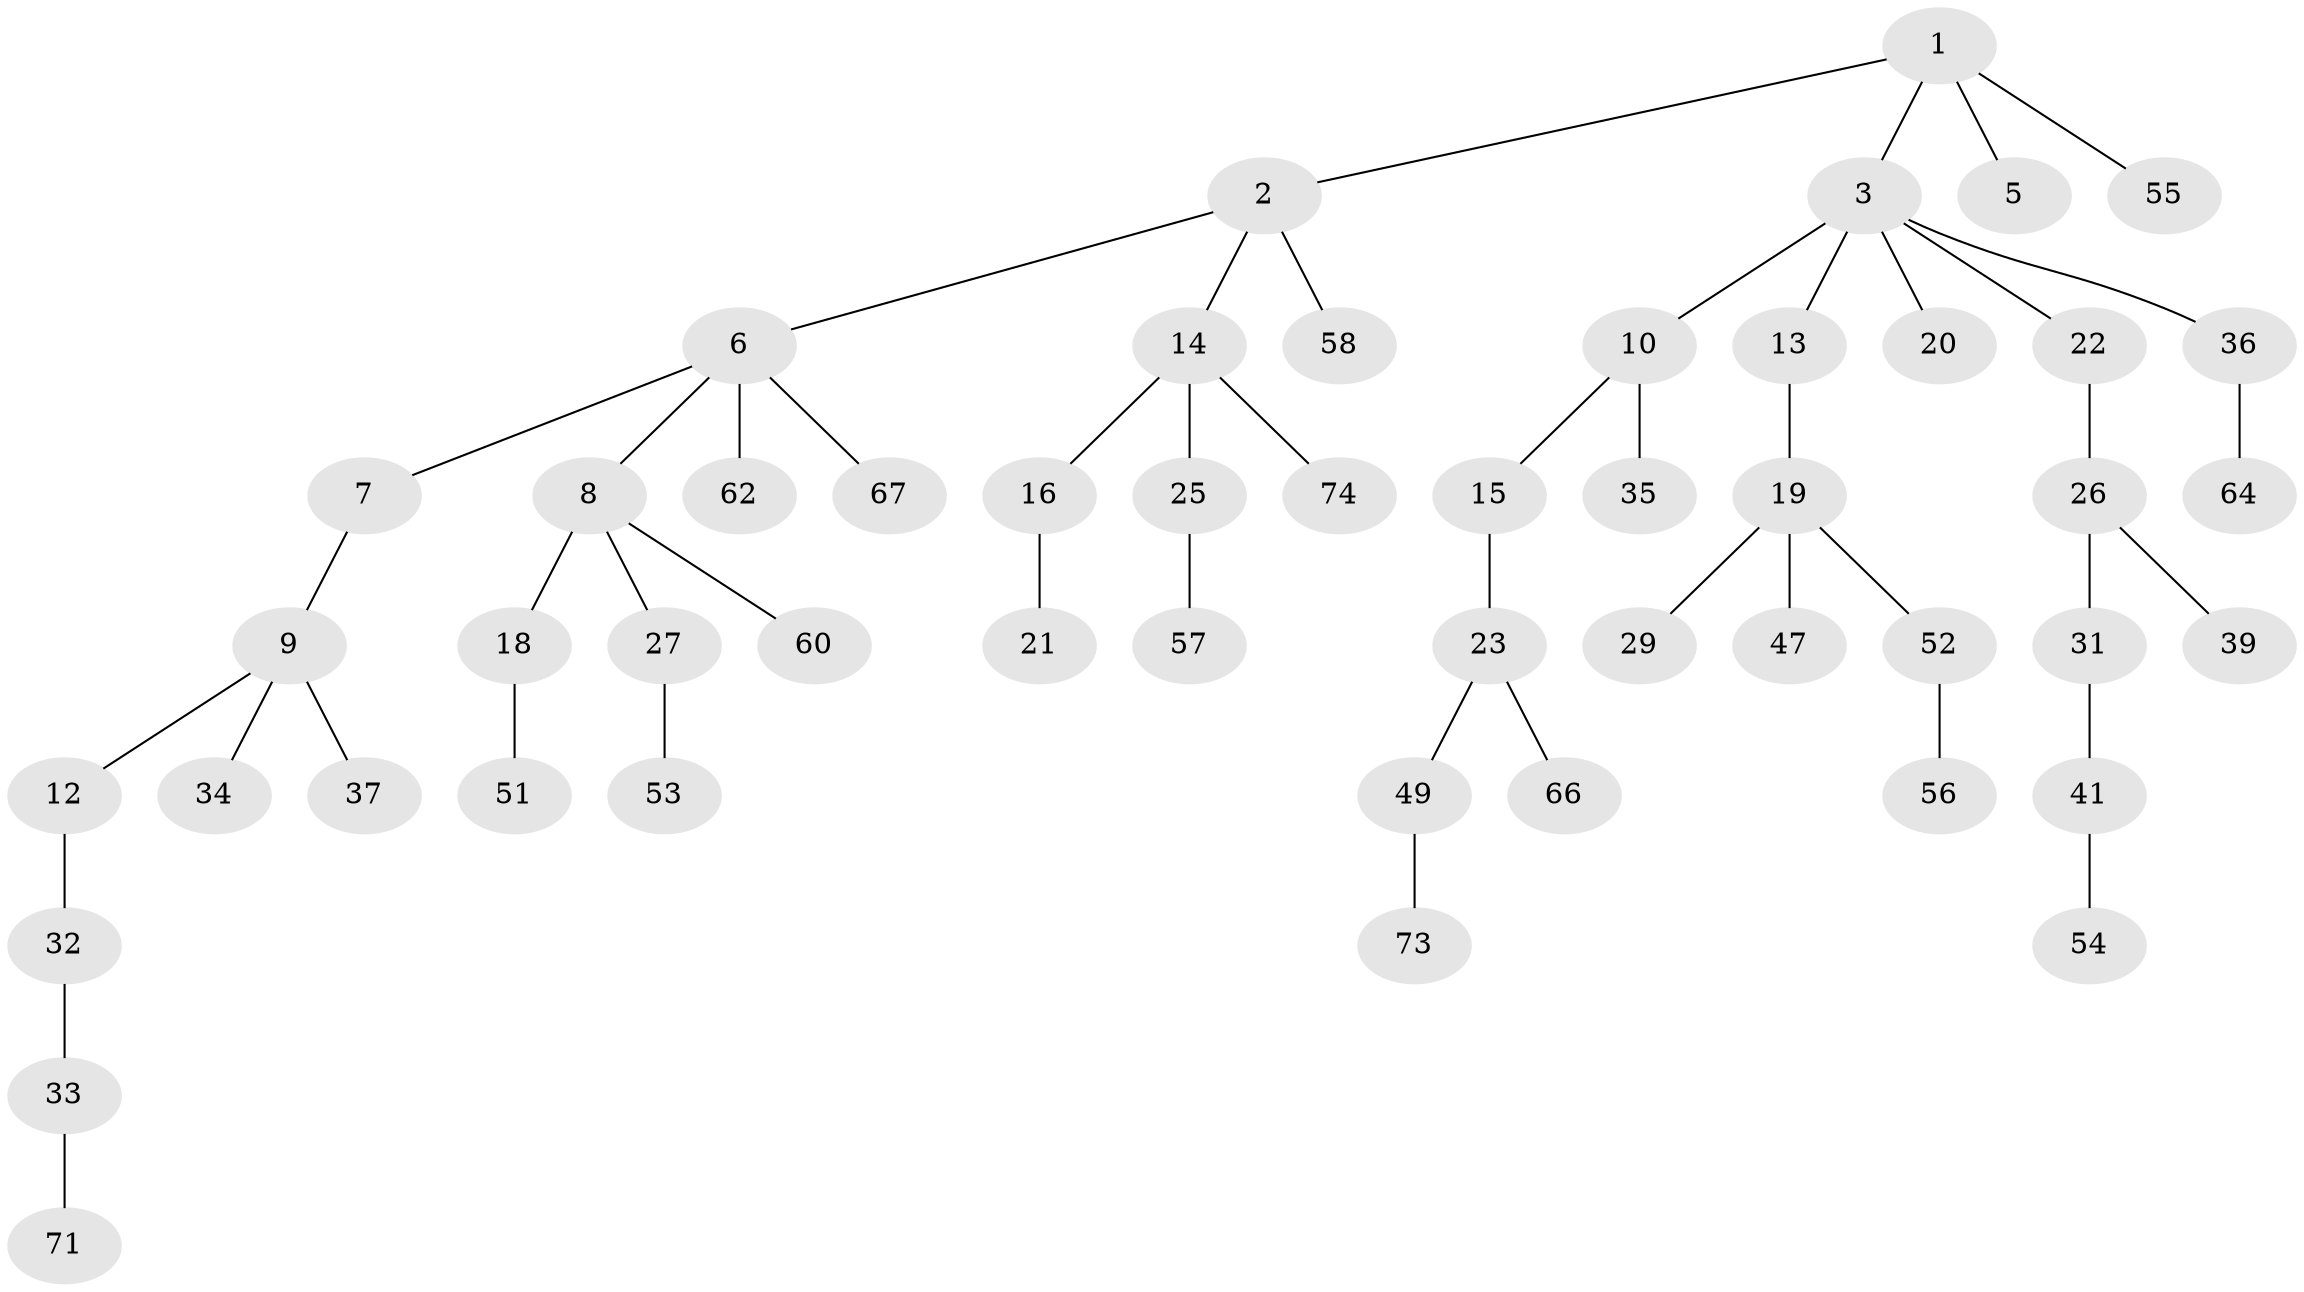 // original degree distribution, {4: 0.0945945945945946, 5: 0.04054054054054054, 2: 0.25675675675675674, 1: 0.47297297297297297, 3: 0.13513513513513514}
// Generated by graph-tools (version 1.1) at 2025/11/02/27/25 16:11:26]
// undirected, 51 vertices, 50 edges
graph export_dot {
graph [start="1"]
  node [color=gray90,style=filled];
  1 [super="+4"];
  2;
  3 [super="+11"];
  5;
  6 [super="+65"];
  7;
  8 [super="+38"];
  9 [super="+17"];
  10 [super="+43"];
  12 [super="+30"];
  13 [super="+46"];
  14 [super="+45"];
  15 [super="+69"];
  16 [super="+59"];
  18;
  19 [super="+48"];
  20 [super="+44"];
  21;
  22;
  23 [super="+24"];
  25 [super="+50"];
  26 [super="+28"];
  27;
  29;
  31;
  32 [super="+40"];
  33 [super="+42"];
  34;
  35;
  36;
  37;
  39;
  41 [super="+72"];
  47;
  49;
  51;
  52;
  53 [super="+63"];
  54;
  55;
  56 [super="+61"];
  57;
  58;
  60 [super="+68"];
  62 [super="+70"];
  64;
  66;
  67;
  71;
  73;
  74;
  1 -- 2;
  1 -- 3;
  1 -- 5;
  1 -- 55;
  2 -- 6;
  2 -- 14;
  2 -- 58;
  3 -- 10;
  3 -- 13;
  3 -- 36;
  3 -- 20;
  3 -- 22;
  6 -- 7;
  6 -- 8;
  6 -- 62;
  6 -- 67;
  7 -- 9;
  8 -- 18;
  8 -- 27;
  8 -- 60;
  9 -- 12;
  9 -- 34;
  9 -- 37;
  10 -- 15;
  10 -- 35;
  12 -- 32;
  13 -- 19;
  14 -- 16;
  14 -- 25;
  14 -- 74;
  15 -- 23;
  16 -- 21;
  18 -- 51;
  19 -- 29;
  19 -- 47;
  19 -- 52;
  22 -- 26;
  23 -- 49;
  23 -- 66;
  25 -- 57;
  26 -- 31;
  26 -- 39;
  27 -- 53;
  31 -- 41;
  32 -- 33;
  33 -- 71;
  36 -- 64;
  41 -- 54;
  49 -- 73;
  52 -- 56;
}
